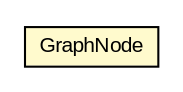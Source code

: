 #!/usr/local/bin/dot
#
# Class diagram 
# Generated by UMLGraph version R5_6-24-gf6e263 (http://www.umlgraph.org/)
#

digraph G {
	edge [fontname="arial",fontsize=10,labelfontname="arial",labelfontsize=10];
	node [fontname="arial",fontsize=10,shape=plaintext];
	nodesep=0.25;
	ranksep=0.5;
	// edu.arizona.biosemantics.semanticmarkup.gui.GraphNode
	c68965 [label=<<table title="edu.arizona.biosemantics.semanticmarkup.gui.GraphNode" border="0" cellborder="1" cellspacing="0" cellpadding="2" port="p" bgcolor="lemonChiffon" href="./GraphNode.html">
		<tr><td><table border="0" cellspacing="0" cellpadding="1">
<tr><td align="center" balign="center"> GraphNode </td></tr>
		</table></td></tr>
		</table>>, URL="./GraphNode.html", fontname="arial", fontcolor="black", fontsize=10.0];
}

